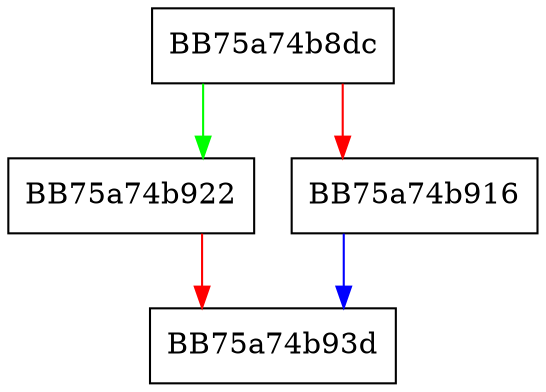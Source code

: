 digraph sqlite3TriggerSelectStep {
  node [shape="box"];
  graph [splines=ortho];
  BB75a74b8dc -> BB75a74b922 [color="green"];
  BB75a74b8dc -> BB75a74b916 [color="red"];
  BB75a74b916 -> BB75a74b93d [color="blue"];
  BB75a74b922 -> BB75a74b93d [color="red"];
}